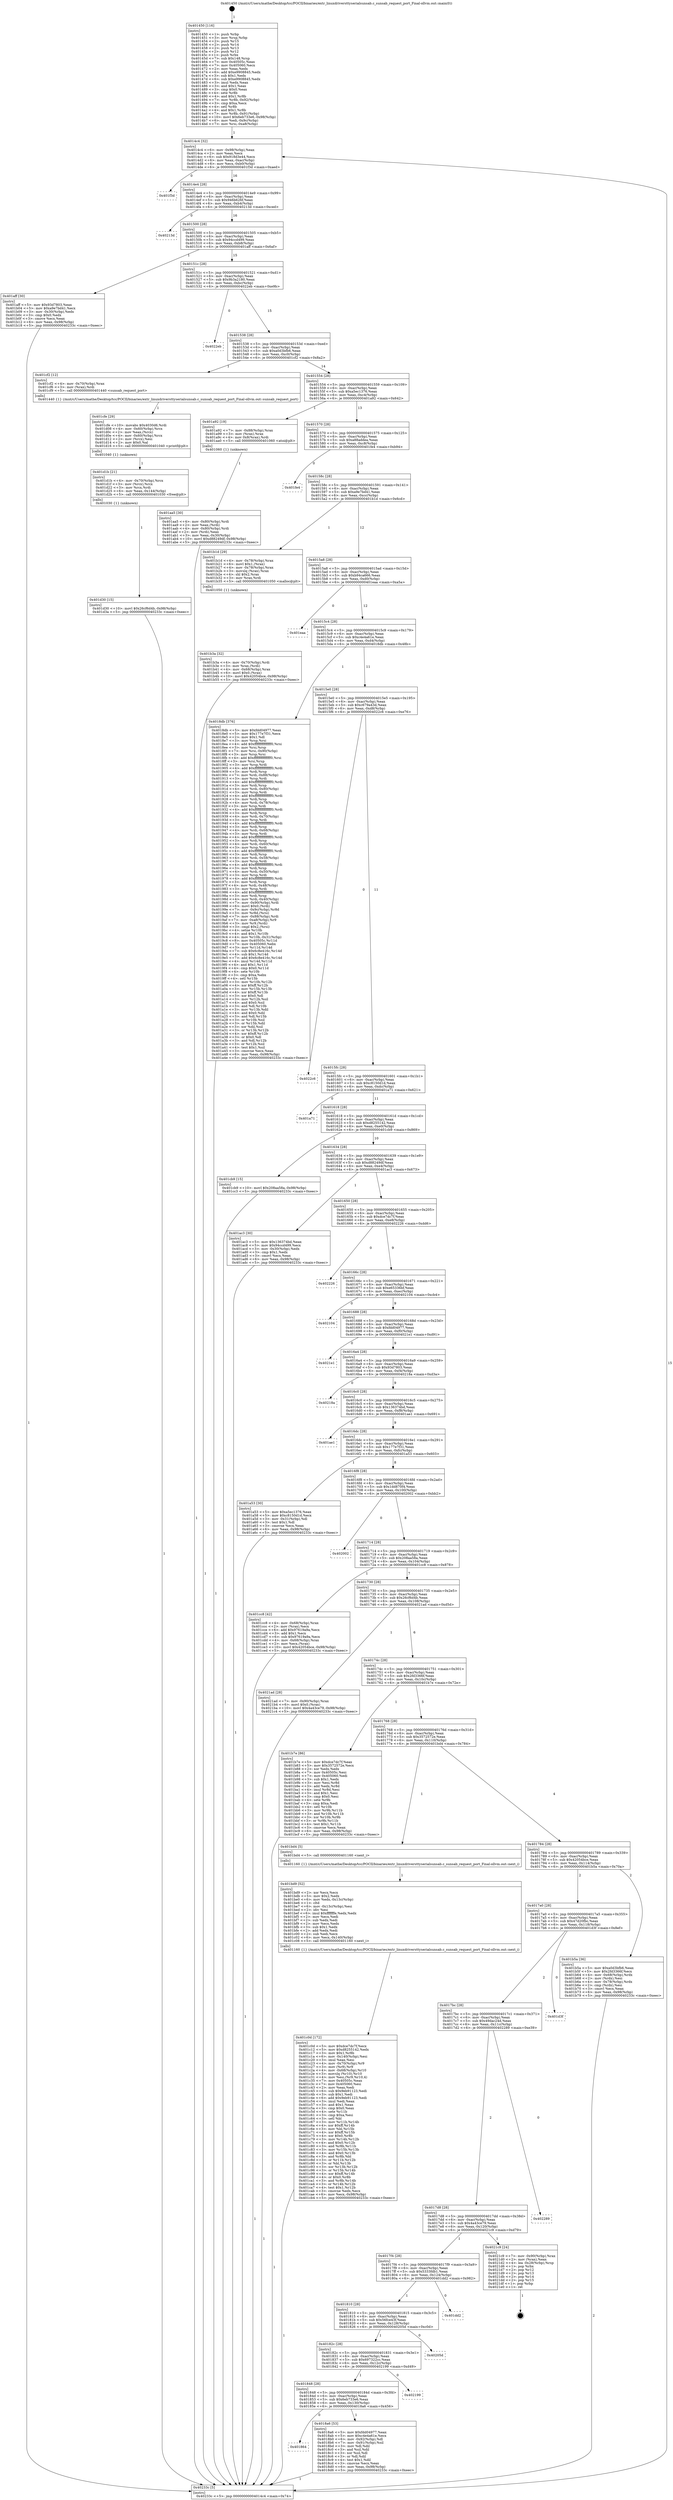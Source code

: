 digraph "0x401450" {
  label = "0x401450 (/mnt/c/Users/mathe/Desktop/tcc/POCII/binaries/extr_linuxdriversttyserialsunsab.c_sunsab_request_port_Final-ollvm.out::main(0))"
  labelloc = "t"
  node[shape=record]

  Entry [label="",width=0.3,height=0.3,shape=circle,fillcolor=black,style=filled]
  "0x4014c4" [label="{
     0x4014c4 [32]\l
     | [instrs]\l
     &nbsp;&nbsp;0x4014c4 \<+6\>: mov -0x98(%rbp),%eax\l
     &nbsp;&nbsp;0x4014ca \<+2\>: mov %eax,%ecx\l
     &nbsp;&nbsp;0x4014cc \<+6\>: sub $0x918d3e44,%ecx\l
     &nbsp;&nbsp;0x4014d2 \<+6\>: mov %eax,-0xac(%rbp)\l
     &nbsp;&nbsp;0x4014d8 \<+6\>: mov %ecx,-0xb0(%rbp)\l
     &nbsp;&nbsp;0x4014de \<+6\>: je 0000000000401f3d \<main+0xaed\>\l
  }"]
  "0x401f3d" [label="{
     0x401f3d\l
  }", style=dashed]
  "0x4014e4" [label="{
     0x4014e4 [28]\l
     | [instrs]\l
     &nbsp;&nbsp;0x4014e4 \<+5\>: jmp 00000000004014e9 \<main+0x99\>\l
     &nbsp;&nbsp;0x4014e9 \<+6\>: mov -0xac(%rbp),%eax\l
     &nbsp;&nbsp;0x4014ef \<+5\>: sub $0x946b626f,%eax\l
     &nbsp;&nbsp;0x4014f4 \<+6\>: mov %eax,-0xb4(%rbp)\l
     &nbsp;&nbsp;0x4014fa \<+6\>: je 000000000040213d \<main+0xced\>\l
  }"]
  Exit [label="",width=0.3,height=0.3,shape=circle,fillcolor=black,style=filled,peripheries=2]
  "0x40213d" [label="{
     0x40213d\l
  }", style=dashed]
  "0x401500" [label="{
     0x401500 [28]\l
     | [instrs]\l
     &nbsp;&nbsp;0x401500 \<+5\>: jmp 0000000000401505 \<main+0xb5\>\l
     &nbsp;&nbsp;0x401505 \<+6\>: mov -0xac(%rbp),%eax\l
     &nbsp;&nbsp;0x40150b \<+5\>: sub $0x94ccd499,%eax\l
     &nbsp;&nbsp;0x401510 \<+6\>: mov %eax,-0xb8(%rbp)\l
     &nbsp;&nbsp;0x401516 \<+6\>: je 0000000000401aff \<main+0x6af\>\l
  }"]
  "0x401d30" [label="{
     0x401d30 [15]\l
     | [instrs]\l
     &nbsp;&nbsp;0x401d30 \<+10\>: movl $0x26cf6d4b,-0x98(%rbp)\l
     &nbsp;&nbsp;0x401d3a \<+5\>: jmp 000000000040233c \<main+0xeec\>\l
  }"]
  "0x401aff" [label="{
     0x401aff [30]\l
     | [instrs]\l
     &nbsp;&nbsp;0x401aff \<+5\>: mov $0x93d7803,%eax\l
     &nbsp;&nbsp;0x401b04 \<+5\>: mov $0xa9e7bd41,%ecx\l
     &nbsp;&nbsp;0x401b09 \<+3\>: mov -0x30(%rbp),%edx\l
     &nbsp;&nbsp;0x401b0c \<+3\>: cmp $0x0,%edx\l
     &nbsp;&nbsp;0x401b0f \<+3\>: cmove %ecx,%eax\l
     &nbsp;&nbsp;0x401b12 \<+6\>: mov %eax,-0x98(%rbp)\l
     &nbsp;&nbsp;0x401b18 \<+5\>: jmp 000000000040233c \<main+0xeec\>\l
  }"]
  "0x40151c" [label="{
     0x40151c [28]\l
     | [instrs]\l
     &nbsp;&nbsp;0x40151c \<+5\>: jmp 0000000000401521 \<main+0xd1\>\l
     &nbsp;&nbsp;0x401521 \<+6\>: mov -0xac(%rbp),%eax\l
     &nbsp;&nbsp;0x401527 \<+5\>: sub $0x9b3a2180,%eax\l
     &nbsp;&nbsp;0x40152c \<+6\>: mov %eax,-0xbc(%rbp)\l
     &nbsp;&nbsp;0x401532 \<+6\>: je 00000000004022eb \<main+0xe9b\>\l
  }"]
  "0x401d1b" [label="{
     0x401d1b [21]\l
     | [instrs]\l
     &nbsp;&nbsp;0x401d1b \<+4\>: mov -0x70(%rbp),%rcx\l
     &nbsp;&nbsp;0x401d1f \<+3\>: mov (%rcx),%rcx\l
     &nbsp;&nbsp;0x401d22 \<+3\>: mov %rcx,%rdi\l
     &nbsp;&nbsp;0x401d25 \<+6\>: mov %eax,-0x144(%rbp)\l
     &nbsp;&nbsp;0x401d2b \<+5\>: call 0000000000401030 \<free@plt\>\l
     | [calls]\l
     &nbsp;&nbsp;0x401030 \{1\} (unknown)\l
  }"]
  "0x4022eb" [label="{
     0x4022eb\l
  }", style=dashed]
  "0x401538" [label="{
     0x401538 [28]\l
     | [instrs]\l
     &nbsp;&nbsp;0x401538 \<+5\>: jmp 000000000040153d \<main+0xed\>\l
     &nbsp;&nbsp;0x40153d \<+6\>: mov -0xac(%rbp),%eax\l
     &nbsp;&nbsp;0x401543 \<+5\>: sub $0xa0d3bfb6,%eax\l
     &nbsp;&nbsp;0x401548 \<+6\>: mov %eax,-0xc0(%rbp)\l
     &nbsp;&nbsp;0x40154e \<+6\>: je 0000000000401cf2 \<main+0x8a2\>\l
  }"]
  "0x401cfe" [label="{
     0x401cfe [29]\l
     | [instrs]\l
     &nbsp;&nbsp;0x401cfe \<+10\>: movabs $0x4030d6,%rdi\l
     &nbsp;&nbsp;0x401d08 \<+4\>: mov -0x60(%rbp),%rcx\l
     &nbsp;&nbsp;0x401d0c \<+2\>: mov %eax,(%rcx)\l
     &nbsp;&nbsp;0x401d0e \<+4\>: mov -0x60(%rbp),%rcx\l
     &nbsp;&nbsp;0x401d12 \<+2\>: mov (%rcx),%esi\l
     &nbsp;&nbsp;0x401d14 \<+2\>: mov $0x0,%al\l
     &nbsp;&nbsp;0x401d16 \<+5\>: call 0000000000401040 \<printf@plt\>\l
     | [calls]\l
     &nbsp;&nbsp;0x401040 \{1\} (unknown)\l
  }"]
  "0x401cf2" [label="{
     0x401cf2 [12]\l
     | [instrs]\l
     &nbsp;&nbsp;0x401cf2 \<+4\>: mov -0x70(%rbp),%rax\l
     &nbsp;&nbsp;0x401cf6 \<+3\>: mov (%rax),%rdi\l
     &nbsp;&nbsp;0x401cf9 \<+5\>: call 0000000000401440 \<sunsab_request_port\>\l
     | [calls]\l
     &nbsp;&nbsp;0x401440 \{1\} (/mnt/c/Users/mathe/Desktop/tcc/POCII/binaries/extr_linuxdriversttyserialsunsab.c_sunsab_request_port_Final-ollvm.out::sunsab_request_port)\l
  }"]
  "0x401554" [label="{
     0x401554 [28]\l
     | [instrs]\l
     &nbsp;&nbsp;0x401554 \<+5\>: jmp 0000000000401559 \<main+0x109\>\l
     &nbsp;&nbsp;0x401559 \<+6\>: mov -0xac(%rbp),%eax\l
     &nbsp;&nbsp;0x40155f \<+5\>: sub $0xa5ec1376,%eax\l
     &nbsp;&nbsp;0x401564 \<+6\>: mov %eax,-0xc4(%rbp)\l
     &nbsp;&nbsp;0x40156a \<+6\>: je 0000000000401a92 \<main+0x642\>\l
  }"]
  "0x401c0d" [label="{
     0x401c0d [172]\l
     | [instrs]\l
     &nbsp;&nbsp;0x401c0d \<+5\>: mov $0xdce7dc7f,%ecx\l
     &nbsp;&nbsp;0x401c12 \<+5\>: mov $0xd8255142,%edx\l
     &nbsp;&nbsp;0x401c17 \<+3\>: mov $0x1,%r8b\l
     &nbsp;&nbsp;0x401c1a \<+6\>: mov -0x140(%rbp),%esi\l
     &nbsp;&nbsp;0x401c20 \<+3\>: imul %eax,%esi\l
     &nbsp;&nbsp;0x401c23 \<+4\>: mov -0x70(%rbp),%r9\l
     &nbsp;&nbsp;0x401c27 \<+3\>: mov (%r9),%r9\l
     &nbsp;&nbsp;0x401c2a \<+4\>: mov -0x68(%rbp),%r10\l
     &nbsp;&nbsp;0x401c2e \<+3\>: movslq (%r10),%r10\l
     &nbsp;&nbsp;0x401c31 \<+4\>: mov %esi,(%r9,%r10,4)\l
     &nbsp;&nbsp;0x401c35 \<+7\>: mov 0x40505c,%eax\l
     &nbsp;&nbsp;0x401c3c \<+7\>: mov 0x405060,%esi\l
     &nbsp;&nbsp;0x401c43 \<+2\>: mov %eax,%edi\l
     &nbsp;&nbsp;0x401c45 \<+6\>: sub $0x9eb91123,%edi\l
     &nbsp;&nbsp;0x401c4b \<+3\>: sub $0x1,%edi\l
     &nbsp;&nbsp;0x401c4e \<+6\>: add $0x9eb91123,%edi\l
     &nbsp;&nbsp;0x401c54 \<+3\>: imul %edi,%eax\l
     &nbsp;&nbsp;0x401c57 \<+3\>: and $0x1,%eax\l
     &nbsp;&nbsp;0x401c5a \<+3\>: cmp $0x0,%eax\l
     &nbsp;&nbsp;0x401c5d \<+4\>: sete %r11b\l
     &nbsp;&nbsp;0x401c61 \<+3\>: cmp $0xa,%esi\l
     &nbsp;&nbsp;0x401c64 \<+3\>: setl %bl\l
     &nbsp;&nbsp;0x401c67 \<+3\>: mov %r11b,%r14b\l
     &nbsp;&nbsp;0x401c6a \<+4\>: xor $0xff,%r14b\l
     &nbsp;&nbsp;0x401c6e \<+3\>: mov %bl,%r15b\l
     &nbsp;&nbsp;0x401c71 \<+4\>: xor $0xff,%r15b\l
     &nbsp;&nbsp;0x401c75 \<+4\>: xor $0x0,%r8b\l
     &nbsp;&nbsp;0x401c79 \<+3\>: mov %r14b,%r12b\l
     &nbsp;&nbsp;0x401c7c \<+4\>: and $0x0,%r12b\l
     &nbsp;&nbsp;0x401c80 \<+3\>: and %r8b,%r11b\l
     &nbsp;&nbsp;0x401c83 \<+3\>: mov %r15b,%r13b\l
     &nbsp;&nbsp;0x401c86 \<+4\>: and $0x0,%r13b\l
     &nbsp;&nbsp;0x401c8a \<+3\>: and %r8b,%bl\l
     &nbsp;&nbsp;0x401c8d \<+3\>: or %r11b,%r12b\l
     &nbsp;&nbsp;0x401c90 \<+3\>: or %bl,%r13b\l
     &nbsp;&nbsp;0x401c93 \<+3\>: xor %r13b,%r12b\l
     &nbsp;&nbsp;0x401c96 \<+3\>: or %r15b,%r14b\l
     &nbsp;&nbsp;0x401c99 \<+4\>: xor $0xff,%r14b\l
     &nbsp;&nbsp;0x401c9d \<+4\>: or $0x0,%r8b\l
     &nbsp;&nbsp;0x401ca1 \<+3\>: and %r8b,%r14b\l
     &nbsp;&nbsp;0x401ca4 \<+3\>: or %r14b,%r12b\l
     &nbsp;&nbsp;0x401ca7 \<+4\>: test $0x1,%r12b\l
     &nbsp;&nbsp;0x401cab \<+3\>: cmovne %edx,%ecx\l
     &nbsp;&nbsp;0x401cae \<+6\>: mov %ecx,-0x98(%rbp)\l
     &nbsp;&nbsp;0x401cb4 \<+5\>: jmp 000000000040233c \<main+0xeec\>\l
  }"]
  "0x401a92" [label="{
     0x401a92 [19]\l
     | [instrs]\l
     &nbsp;&nbsp;0x401a92 \<+7\>: mov -0x88(%rbp),%rax\l
     &nbsp;&nbsp;0x401a99 \<+3\>: mov (%rax),%rax\l
     &nbsp;&nbsp;0x401a9c \<+4\>: mov 0x8(%rax),%rdi\l
     &nbsp;&nbsp;0x401aa0 \<+5\>: call 0000000000401060 \<atoi@plt\>\l
     | [calls]\l
     &nbsp;&nbsp;0x401060 \{1\} (unknown)\l
  }"]
  "0x401570" [label="{
     0x401570 [28]\l
     | [instrs]\l
     &nbsp;&nbsp;0x401570 \<+5\>: jmp 0000000000401575 \<main+0x125\>\l
     &nbsp;&nbsp;0x401575 \<+6\>: mov -0xac(%rbp),%eax\l
     &nbsp;&nbsp;0x40157b \<+5\>: sub $0xa88addea,%eax\l
     &nbsp;&nbsp;0x401580 \<+6\>: mov %eax,-0xc8(%rbp)\l
     &nbsp;&nbsp;0x401586 \<+6\>: je 0000000000401fe4 \<main+0xb94\>\l
  }"]
  "0x401bd9" [label="{
     0x401bd9 [52]\l
     | [instrs]\l
     &nbsp;&nbsp;0x401bd9 \<+2\>: xor %ecx,%ecx\l
     &nbsp;&nbsp;0x401bdb \<+5\>: mov $0x2,%edx\l
     &nbsp;&nbsp;0x401be0 \<+6\>: mov %edx,-0x13c(%rbp)\l
     &nbsp;&nbsp;0x401be6 \<+1\>: cltd\l
     &nbsp;&nbsp;0x401be7 \<+6\>: mov -0x13c(%rbp),%esi\l
     &nbsp;&nbsp;0x401bed \<+2\>: idiv %esi\l
     &nbsp;&nbsp;0x401bef \<+6\>: imul $0xfffffffe,%edx,%edx\l
     &nbsp;&nbsp;0x401bf5 \<+2\>: mov %ecx,%edi\l
     &nbsp;&nbsp;0x401bf7 \<+2\>: sub %edx,%edi\l
     &nbsp;&nbsp;0x401bf9 \<+2\>: mov %ecx,%edx\l
     &nbsp;&nbsp;0x401bfb \<+3\>: sub $0x1,%edx\l
     &nbsp;&nbsp;0x401bfe \<+2\>: add %edx,%edi\l
     &nbsp;&nbsp;0x401c00 \<+2\>: sub %edi,%ecx\l
     &nbsp;&nbsp;0x401c02 \<+6\>: mov %ecx,-0x140(%rbp)\l
     &nbsp;&nbsp;0x401c08 \<+5\>: call 0000000000401160 \<next_i\>\l
     | [calls]\l
     &nbsp;&nbsp;0x401160 \{1\} (/mnt/c/Users/mathe/Desktop/tcc/POCII/binaries/extr_linuxdriversttyserialsunsab.c_sunsab_request_port_Final-ollvm.out::next_i)\l
  }"]
  "0x401fe4" [label="{
     0x401fe4\l
  }", style=dashed]
  "0x40158c" [label="{
     0x40158c [28]\l
     | [instrs]\l
     &nbsp;&nbsp;0x40158c \<+5\>: jmp 0000000000401591 \<main+0x141\>\l
     &nbsp;&nbsp;0x401591 \<+6\>: mov -0xac(%rbp),%eax\l
     &nbsp;&nbsp;0x401597 \<+5\>: sub $0xa9e7bd41,%eax\l
     &nbsp;&nbsp;0x40159c \<+6\>: mov %eax,-0xcc(%rbp)\l
     &nbsp;&nbsp;0x4015a2 \<+6\>: je 0000000000401b1d \<main+0x6cd\>\l
  }"]
  "0x401b3a" [label="{
     0x401b3a [32]\l
     | [instrs]\l
     &nbsp;&nbsp;0x401b3a \<+4\>: mov -0x70(%rbp),%rdi\l
     &nbsp;&nbsp;0x401b3e \<+3\>: mov %rax,(%rdi)\l
     &nbsp;&nbsp;0x401b41 \<+4\>: mov -0x68(%rbp),%rax\l
     &nbsp;&nbsp;0x401b45 \<+6\>: movl $0x0,(%rax)\l
     &nbsp;&nbsp;0x401b4b \<+10\>: movl $0x42054bce,-0x98(%rbp)\l
     &nbsp;&nbsp;0x401b55 \<+5\>: jmp 000000000040233c \<main+0xeec\>\l
  }"]
  "0x401b1d" [label="{
     0x401b1d [29]\l
     | [instrs]\l
     &nbsp;&nbsp;0x401b1d \<+4\>: mov -0x78(%rbp),%rax\l
     &nbsp;&nbsp;0x401b21 \<+6\>: movl $0x1,(%rax)\l
     &nbsp;&nbsp;0x401b27 \<+4\>: mov -0x78(%rbp),%rax\l
     &nbsp;&nbsp;0x401b2b \<+3\>: movslq (%rax),%rax\l
     &nbsp;&nbsp;0x401b2e \<+4\>: shl $0x2,%rax\l
     &nbsp;&nbsp;0x401b32 \<+3\>: mov %rax,%rdi\l
     &nbsp;&nbsp;0x401b35 \<+5\>: call 0000000000401050 \<malloc@plt\>\l
     | [calls]\l
     &nbsp;&nbsp;0x401050 \{1\} (unknown)\l
  }"]
  "0x4015a8" [label="{
     0x4015a8 [28]\l
     | [instrs]\l
     &nbsp;&nbsp;0x4015a8 \<+5\>: jmp 00000000004015ad \<main+0x15d\>\l
     &nbsp;&nbsp;0x4015ad \<+6\>: mov -0xac(%rbp),%eax\l
     &nbsp;&nbsp;0x4015b3 \<+5\>: sub $0xb94ca666,%eax\l
     &nbsp;&nbsp;0x4015b8 \<+6\>: mov %eax,-0xd0(%rbp)\l
     &nbsp;&nbsp;0x4015be \<+6\>: je 0000000000401eaa \<main+0xa5a\>\l
  }"]
  "0x401aa5" [label="{
     0x401aa5 [30]\l
     | [instrs]\l
     &nbsp;&nbsp;0x401aa5 \<+4\>: mov -0x80(%rbp),%rdi\l
     &nbsp;&nbsp;0x401aa9 \<+2\>: mov %eax,(%rdi)\l
     &nbsp;&nbsp;0x401aab \<+4\>: mov -0x80(%rbp),%rdi\l
     &nbsp;&nbsp;0x401aaf \<+2\>: mov (%rdi),%eax\l
     &nbsp;&nbsp;0x401ab1 \<+3\>: mov %eax,-0x30(%rbp)\l
     &nbsp;&nbsp;0x401ab4 \<+10\>: movl $0xd88249df,-0x98(%rbp)\l
     &nbsp;&nbsp;0x401abe \<+5\>: jmp 000000000040233c \<main+0xeec\>\l
  }"]
  "0x401eaa" [label="{
     0x401eaa\l
  }", style=dashed]
  "0x4015c4" [label="{
     0x4015c4 [28]\l
     | [instrs]\l
     &nbsp;&nbsp;0x4015c4 \<+5\>: jmp 00000000004015c9 \<main+0x179\>\l
     &nbsp;&nbsp;0x4015c9 \<+6\>: mov -0xac(%rbp),%eax\l
     &nbsp;&nbsp;0x4015cf \<+5\>: sub $0xc4e4a61e,%eax\l
     &nbsp;&nbsp;0x4015d4 \<+6\>: mov %eax,-0xd4(%rbp)\l
     &nbsp;&nbsp;0x4015da \<+6\>: je 00000000004018db \<main+0x48b\>\l
  }"]
  "0x401450" [label="{
     0x401450 [116]\l
     | [instrs]\l
     &nbsp;&nbsp;0x401450 \<+1\>: push %rbp\l
     &nbsp;&nbsp;0x401451 \<+3\>: mov %rsp,%rbp\l
     &nbsp;&nbsp;0x401454 \<+2\>: push %r15\l
     &nbsp;&nbsp;0x401456 \<+2\>: push %r14\l
     &nbsp;&nbsp;0x401458 \<+2\>: push %r13\l
     &nbsp;&nbsp;0x40145a \<+2\>: push %r12\l
     &nbsp;&nbsp;0x40145c \<+1\>: push %rbx\l
     &nbsp;&nbsp;0x40145d \<+7\>: sub $0x148,%rsp\l
     &nbsp;&nbsp;0x401464 \<+7\>: mov 0x40505c,%eax\l
     &nbsp;&nbsp;0x40146b \<+7\>: mov 0x405060,%ecx\l
     &nbsp;&nbsp;0x401472 \<+2\>: mov %eax,%edx\l
     &nbsp;&nbsp;0x401474 \<+6\>: add $0xe9908845,%edx\l
     &nbsp;&nbsp;0x40147a \<+3\>: sub $0x1,%edx\l
     &nbsp;&nbsp;0x40147d \<+6\>: sub $0xe9908845,%edx\l
     &nbsp;&nbsp;0x401483 \<+3\>: imul %edx,%eax\l
     &nbsp;&nbsp;0x401486 \<+3\>: and $0x1,%eax\l
     &nbsp;&nbsp;0x401489 \<+3\>: cmp $0x0,%eax\l
     &nbsp;&nbsp;0x40148c \<+4\>: sete %r8b\l
     &nbsp;&nbsp;0x401490 \<+4\>: and $0x1,%r8b\l
     &nbsp;&nbsp;0x401494 \<+7\>: mov %r8b,-0x92(%rbp)\l
     &nbsp;&nbsp;0x40149b \<+3\>: cmp $0xa,%ecx\l
     &nbsp;&nbsp;0x40149e \<+4\>: setl %r8b\l
     &nbsp;&nbsp;0x4014a2 \<+4\>: and $0x1,%r8b\l
     &nbsp;&nbsp;0x4014a6 \<+7\>: mov %r8b,-0x91(%rbp)\l
     &nbsp;&nbsp;0x4014ad \<+10\>: movl $0x6eb733e6,-0x98(%rbp)\l
     &nbsp;&nbsp;0x4014b7 \<+6\>: mov %edi,-0x9c(%rbp)\l
     &nbsp;&nbsp;0x4014bd \<+7\>: mov %rsi,-0xa8(%rbp)\l
  }"]
  "0x4018db" [label="{
     0x4018db [376]\l
     | [instrs]\l
     &nbsp;&nbsp;0x4018db \<+5\>: mov $0xfdd04977,%eax\l
     &nbsp;&nbsp;0x4018e0 \<+5\>: mov $0x177e7f31,%ecx\l
     &nbsp;&nbsp;0x4018e5 \<+2\>: mov $0x1,%dl\l
     &nbsp;&nbsp;0x4018e7 \<+3\>: mov %rsp,%rsi\l
     &nbsp;&nbsp;0x4018ea \<+4\>: add $0xfffffffffffffff0,%rsi\l
     &nbsp;&nbsp;0x4018ee \<+3\>: mov %rsi,%rsp\l
     &nbsp;&nbsp;0x4018f1 \<+7\>: mov %rsi,-0x90(%rbp)\l
     &nbsp;&nbsp;0x4018f8 \<+3\>: mov %rsp,%rsi\l
     &nbsp;&nbsp;0x4018fb \<+4\>: add $0xfffffffffffffff0,%rsi\l
     &nbsp;&nbsp;0x4018ff \<+3\>: mov %rsi,%rsp\l
     &nbsp;&nbsp;0x401902 \<+3\>: mov %rsp,%rdi\l
     &nbsp;&nbsp;0x401905 \<+4\>: add $0xfffffffffffffff0,%rdi\l
     &nbsp;&nbsp;0x401909 \<+3\>: mov %rdi,%rsp\l
     &nbsp;&nbsp;0x40190c \<+7\>: mov %rdi,-0x88(%rbp)\l
     &nbsp;&nbsp;0x401913 \<+3\>: mov %rsp,%rdi\l
     &nbsp;&nbsp;0x401916 \<+4\>: add $0xfffffffffffffff0,%rdi\l
     &nbsp;&nbsp;0x40191a \<+3\>: mov %rdi,%rsp\l
     &nbsp;&nbsp;0x40191d \<+4\>: mov %rdi,-0x80(%rbp)\l
     &nbsp;&nbsp;0x401921 \<+3\>: mov %rsp,%rdi\l
     &nbsp;&nbsp;0x401924 \<+4\>: add $0xfffffffffffffff0,%rdi\l
     &nbsp;&nbsp;0x401928 \<+3\>: mov %rdi,%rsp\l
     &nbsp;&nbsp;0x40192b \<+4\>: mov %rdi,-0x78(%rbp)\l
     &nbsp;&nbsp;0x40192f \<+3\>: mov %rsp,%rdi\l
     &nbsp;&nbsp;0x401932 \<+4\>: add $0xfffffffffffffff0,%rdi\l
     &nbsp;&nbsp;0x401936 \<+3\>: mov %rdi,%rsp\l
     &nbsp;&nbsp;0x401939 \<+4\>: mov %rdi,-0x70(%rbp)\l
     &nbsp;&nbsp;0x40193d \<+3\>: mov %rsp,%rdi\l
     &nbsp;&nbsp;0x401940 \<+4\>: add $0xfffffffffffffff0,%rdi\l
     &nbsp;&nbsp;0x401944 \<+3\>: mov %rdi,%rsp\l
     &nbsp;&nbsp;0x401947 \<+4\>: mov %rdi,-0x68(%rbp)\l
     &nbsp;&nbsp;0x40194b \<+3\>: mov %rsp,%rdi\l
     &nbsp;&nbsp;0x40194e \<+4\>: add $0xfffffffffffffff0,%rdi\l
     &nbsp;&nbsp;0x401952 \<+3\>: mov %rdi,%rsp\l
     &nbsp;&nbsp;0x401955 \<+4\>: mov %rdi,-0x60(%rbp)\l
     &nbsp;&nbsp;0x401959 \<+3\>: mov %rsp,%rdi\l
     &nbsp;&nbsp;0x40195c \<+4\>: add $0xfffffffffffffff0,%rdi\l
     &nbsp;&nbsp;0x401960 \<+3\>: mov %rdi,%rsp\l
     &nbsp;&nbsp;0x401963 \<+4\>: mov %rdi,-0x58(%rbp)\l
     &nbsp;&nbsp;0x401967 \<+3\>: mov %rsp,%rdi\l
     &nbsp;&nbsp;0x40196a \<+4\>: add $0xfffffffffffffff0,%rdi\l
     &nbsp;&nbsp;0x40196e \<+3\>: mov %rdi,%rsp\l
     &nbsp;&nbsp;0x401971 \<+4\>: mov %rdi,-0x50(%rbp)\l
     &nbsp;&nbsp;0x401975 \<+3\>: mov %rsp,%rdi\l
     &nbsp;&nbsp;0x401978 \<+4\>: add $0xfffffffffffffff0,%rdi\l
     &nbsp;&nbsp;0x40197c \<+3\>: mov %rdi,%rsp\l
     &nbsp;&nbsp;0x40197f \<+4\>: mov %rdi,-0x48(%rbp)\l
     &nbsp;&nbsp;0x401983 \<+3\>: mov %rsp,%rdi\l
     &nbsp;&nbsp;0x401986 \<+4\>: add $0xfffffffffffffff0,%rdi\l
     &nbsp;&nbsp;0x40198a \<+3\>: mov %rdi,%rsp\l
     &nbsp;&nbsp;0x40198d \<+4\>: mov %rdi,-0x40(%rbp)\l
     &nbsp;&nbsp;0x401991 \<+7\>: mov -0x90(%rbp),%rdi\l
     &nbsp;&nbsp;0x401998 \<+6\>: movl $0x0,(%rdi)\l
     &nbsp;&nbsp;0x40199e \<+7\>: mov -0x9c(%rbp),%r8d\l
     &nbsp;&nbsp;0x4019a5 \<+3\>: mov %r8d,(%rsi)\l
     &nbsp;&nbsp;0x4019a8 \<+7\>: mov -0x88(%rbp),%rdi\l
     &nbsp;&nbsp;0x4019af \<+7\>: mov -0xa8(%rbp),%r9\l
     &nbsp;&nbsp;0x4019b6 \<+3\>: mov %r9,(%rdi)\l
     &nbsp;&nbsp;0x4019b9 \<+3\>: cmpl $0x2,(%rsi)\l
     &nbsp;&nbsp;0x4019bc \<+4\>: setne %r10b\l
     &nbsp;&nbsp;0x4019c0 \<+4\>: and $0x1,%r10b\l
     &nbsp;&nbsp;0x4019c4 \<+4\>: mov %r10b,-0x31(%rbp)\l
     &nbsp;&nbsp;0x4019c8 \<+8\>: mov 0x40505c,%r11d\l
     &nbsp;&nbsp;0x4019d0 \<+7\>: mov 0x405060,%ebx\l
     &nbsp;&nbsp;0x4019d7 \<+3\>: mov %r11d,%r14d\l
     &nbsp;&nbsp;0x4019da \<+7\>: sub $0x6c8e416c,%r14d\l
     &nbsp;&nbsp;0x4019e1 \<+4\>: sub $0x1,%r14d\l
     &nbsp;&nbsp;0x4019e5 \<+7\>: add $0x6c8e416c,%r14d\l
     &nbsp;&nbsp;0x4019ec \<+4\>: imul %r14d,%r11d\l
     &nbsp;&nbsp;0x4019f0 \<+4\>: and $0x1,%r11d\l
     &nbsp;&nbsp;0x4019f4 \<+4\>: cmp $0x0,%r11d\l
     &nbsp;&nbsp;0x4019f8 \<+4\>: sete %r10b\l
     &nbsp;&nbsp;0x4019fc \<+3\>: cmp $0xa,%ebx\l
     &nbsp;&nbsp;0x4019ff \<+4\>: setl %r15b\l
     &nbsp;&nbsp;0x401a03 \<+3\>: mov %r10b,%r12b\l
     &nbsp;&nbsp;0x401a06 \<+4\>: xor $0xff,%r12b\l
     &nbsp;&nbsp;0x401a0a \<+3\>: mov %r15b,%r13b\l
     &nbsp;&nbsp;0x401a0d \<+4\>: xor $0xff,%r13b\l
     &nbsp;&nbsp;0x401a11 \<+3\>: xor $0x0,%dl\l
     &nbsp;&nbsp;0x401a14 \<+3\>: mov %r12b,%sil\l
     &nbsp;&nbsp;0x401a17 \<+4\>: and $0x0,%sil\l
     &nbsp;&nbsp;0x401a1b \<+3\>: and %dl,%r10b\l
     &nbsp;&nbsp;0x401a1e \<+3\>: mov %r13b,%dil\l
     &nbsp;&nbsp;0x401a21 \<+4\>: and $0x0,%dil\l
     &nbsp;&nbsp;0x401a25 \<+3\>: and %dl,%r15b\l
     &nbsp;&nbsp;0x401a28 \<+3\>: or %r10b,%sil\l
     &nbsp;&nbsp;0x401a2b \<+3\>: or %r15b,%dil\l
     &nbsp;&nbsp;0x401a2e \<+3\>: xor %dil,%sil\l
     &nbsp;&nbsp;0x401a31 \<+3\>: or %r13b,%r12b\l
     &nbsp;&nbsp;0x401a34 \<+4\>: xor $0xff,%r12b\l
     &nbsp;&nbsp;0x401a38 \<+3\>: or $0x0,%dl\l
     &nbsp;&nbsp;0x401a3b \<+3\>: and %dl,%r12b\l
     &nbsp;&nbsp;0x401a3e \<+3\>: or %r12b,%sil\l
     &nbsp;&nbsp;0x401a41 \<+4\>: test $0x1,%sil\l
     &nbsp;&nbsp;0x401a45 \<+3\>: cmovne %ecx,%eax\l
     &nbsp;&nbsp;0x401a48 \<+6\>: mov %eax,-0x98(%rbp)\l
     &nbsp;&nbsp;0x401a4e \<+5\>: jmp 000000000040233c \<main+0xeec\>\l
  }"]
  "0x4015e0" [label="{
     0x4015e0 [28]\l
     | [instrs]\l
     &nbsp;&nbsp;0x4015e0 \<+5\>: jmp 00000000004015e5 \<main+0x195\>\l
     &nbsp;&nbsp;0x4015e5 \<+6\>: mov -0xac(%rbp),%eax\l
     &nbsp;&nbsp;0x4015eb \<+5\>: sub $0xc679a43d,%eax\l
     &nbsp;&nbsp;0x4015f0 \<+6\>: mov %eax,-0xd8(%rbp)\l
     &nbsp;&nbsp;0x4015f6 \<+6\>: je 00000000004022c6 \<main+0xe76\>\l
  }"]
  "0x40233c" [label="{
     0x40233c [5]\l
     | [instrs]\l
     &nbsp;&nbsp;0x40233c \<+5\>: jmp 00000000004014c4 \<main+0x74\>\l
  }"]
  "0x4022c6" [label="{
     0x4022c6\l
  }", style=dashed]
  "0x4015fc" [label="{
     0x4015fc [28]\l
     | [instrs]\l
     &nbsp;&nbsp;0x4015fc \<+5\>: jmp 0000000000401601 \<main+0x1b1\>\l
     &nbsp;&nbsp;0x401601 \<+6\>: mov -0xac(%rbp),%eax\l
     &nbsp;&nbsp;0x401607 \<+5\>: sub $0xc8150d1d,%eax\l
     &nbsp;&nbsp;0x40160c \<+6\>: mov %eax,-0xdc(%rbp)\l
     &nbsp;&nbsp;0x401612 \<+6\>: je 0000000000401a71 \<main+0x621\>\l
  }"]
  "0x401864" [label="{
     0x401864\l
  }", style=dashed]
  "0x401a71" [label="{
     0x401a71\l
  }", style=dashed]
  "0x401618" [label="{
     0x401618 [28]\l
     | [instrs]\l
     &nbsp;&nbsp;0x401618 \<+5\>: jmp 000000000040161d \<main+0x1cd\>\l
     &nbsp;&nbsp;0x40161d \<+6\>: mov -0xac(%rbp),%eax\l
     &nbsp;&nbsp;0x401623 \<+5\>: sub $0xd8255142,%eax\l
     &nbsp;&nbsp;0x401628 \<+6\>: mov %eax,-0xe0(%rbp)\l
     &nbsp;&nbsp;0x40162e \<+6\>: je 0000000000401cb9 \<main+0x869\>\l
  }"]
  "0x4018a6" [label="{
     0x4018a6 [53]\l
     | [instrs]\l
     &nbsp;&nbsp;0x4018a6 \<+5\>: mov $0xfdd04977,%eax\l
     &nbsp;&nbsp;0x4018ab \<+5\>: mov $0xc4e4a61e,%ecx\l
     &nbsp;&nbsp;0x4018b0 \<+6\>: mov -0x92(%rbp),%dl\l
     &nbsp;&nbsp;0x4018b6 \<+7\>: mov -0x91(%rbp),%sil\l
     &nbsp;&nbsp;0x4018bd \<+3\>: mov %dl,%dil\l
     &nbsp;&nbsp;0x4018c0 \<+3\>: and %sil,%dil\l
     &nbsp;&nbsp;0x4018c3 \<+3\>: xor %sil,%dl\l
     &nbsp;&nbsp;0x4018c6 \<+3\>: or %dl,%dil\l
     &nbsp;&nbsp;0x4018c9 \<+4\>: test $0x1,%dil\l
     &nbsp;&nbsp;0x4018cd \<+3\>: cmovne %ecx,%eax\l
     &nbsp;&nbsp;0x4018d0 \<+6\>: mov %eax,-0x98(%rbp)\l
     &nbsp;&nbsp;0x4018d6 \<+5\>: jmp 000000000040233c \<main+0xeec\>\l
  }"]
  "0x401cb9" [label="{
     0x401cb9 [15]\l
     | [instrs]\l
     &nbsp;&nbsp;0x401cb9 \<+10\>: movl $0x208aa58a,-0x98(%rbp)\l
     &nbsp;&nbsp;0x401cc3 \<+5\>: jmp 000000000040233c \<main+0xeec\>\l
  }"]
  "0x401634" [label="{
     0x401634 [28]\l
     | [instrs]\l
     &nbsp;&nbsp;0x401634 \<+5\>: jmp 0000000000401639 \<main+0x1e9\>\l
     &nbsp;&nbsp;0x401639 \<+6\>: mov -0xac(%rbp),%eax\l
     &nbsp;&nbsp;0x40163f \<+5\>: sub $0xd88249df,%eax\l
     &nbsp;&nbsp;0x401644 \<+6\>: mov %eax,-0xe4(%rbp)\l
     &nbsp;&nbsp;0x40164a \<+6\>: je 0000000000401ac3 \<main+0x673\>\l
  }"]
  "0x401848" [label="{
     0x401848 [28]\l
     | [instrs]\l
     &nbsp;&nbsp;0x401848 \<+5\>: jmp 000000000040184d \<main+0x3fd\>\l
     &nbsp;&nbsp;0x40184d \<+6\>: mov -0xac(%rbp),%eax\l
     &nbsp;&nbsp;0x401853 \<+5\>: sub $0x6eb733e6,%eax\l
     &nbsp;&nbsp;0x401858 \<+6\>: mov %eax,-0x130(%rbp)\l
     &nbsp;&nbsp;0x40185e \<+6\>: je 00000000004018a6 \<main+0x456\>\l
  }"]
  "0x401ac3" [label="{
     0x401ac3 [30]\l
     | [instrs]\l
     &nbsp;&nbsp;0x401ac3 \<+5\>: mov $0x136374bd,%eax\l
     &nbsp;&nbsp;0x401ac8 \<+5\>: mov $0x94ccd499,%ecx\l
     &nbsp;&nbsp;0x401acd \<+3\>: mov -0x30(%rbp),%edx\l
     &nbsp;&nbsp;0x401ad0 \<+3\>: cmp $0x1,%edx\l
     &nbsp;&nbsp;0x401ad3 \<+3\>: cmovl %ecx,%eax\l
     &nbsp;&nbsp;0x401ad6 \<+6\>: mov %eax,-0x98(%rbp)\l
     &nbsp;&nbsp;0x401adc \<+5\>: jmp 000000000040233c \<main+0xeec\>\l
  }"]
  "0x401650" [label="{
     0x401650 [28]\l
     | [instrs]\l
     &nbsp;&nbsp;0x401650 \<+5\>: jmp 0000000000401655 \<main+0x205\>\l
     &nbsp;&nbsp;0x401655 \<+6\>: mov -0xac(%rbp),%eax\l
     &nbsp;&nbsp;0x40165b \<+5\>: sub $0xdce7dc7f,%eax\l
     &nbsp;&nbsp;0x401660 \<+6\>: mov %eax,-0xe8(%rbp)\l
     &nbsp;&nbsp;0x401666 \<+6\>: je 0000000000402226 \<main+0xdd6\>\l
  }"]
  "0x402199" [label="{
     0x402199\l
  }", style=dashed]
  "0x402226" [label="{
     0x402226\l
  }", style=dashed]
  "0x40166c" [label="{
     0x40166c [28]\l
     | [instrs]\l
     &nbsp;&nbsp;0x40166c \<+5\>: jmp 0000000000401671 \<main+0x221\>\l
     &nbsp;&nbsp;0x401671 \<+6\>: mov -0xac(%rbp),%eax\l
     &nbsp;&nbsp;0x401677 \<+5\>: sub $0xe65336bf,%eax\l
     &nbsp;&nbsp;0x40167c \<+6\>: mov %eax,-0xec(%rbp)\l
     &nbsp;&nbsp;0x401682 \<+6\>: je 0000000000402104 \<main+0xcb4\>\l
  }"]
  "0x40182c" [label="{
     0x40182c [28]\l
     | [instrs]\l
     &nbsp;&nbsp;0x40182c \<+5\>: jmp 0000000000401831 \<main+0x3e1\>\l
     &nbsp;&nbsp;0x401831 \<+6\>: mov -0xac(%rbp),%eax\l
     &nbsp;&nbsp;0x401837 \<+5\>: sub $0x697322cc,%eax\l
     &nbsp;&nbsp;0x40183c \<+6\>: mov %eax,-0x12c(%rbp)\l
     &nbsp;&nbsp;0x401842 \<+6\>: je 0000000000402199 \<main+0xd49\>\l
  }"]
  "0x402104" [label="{
     0x402104\l
  }", style=dashed]
  "0x401688" [label="{
     0x401688 [28]\l
     | [instrs]\l
     &nbsp;&nbsp;0x401688 \<+5\>: jmp 000000000040168d \<main+0x23d\>\l
     &nbsp;&nbsp;0x40168d \<+6\>: mov -0xac(%rbp),%eax\l
     &nbsp;&nbsp;0x401693 \<+5\>: sub $0xfdd04977,%eax\l
     &nbsp;&nbsp;0x401698 \<+6\>: mov %eax,-0xf0(%rbp)\l
     &nbsp;&nbsp;0x40169e \<+6\>: je 00000000004021e1 \<main+0xd91\>\l
  }"]
  "0x40205d" [label="{
     0x40205d\l
  }", style=dashed]
  "0x4021e1" [label="{
     0x4021e1\l
  }", style=dashed]
  "0x4016a4" [label="{
     0x4016a4 [28]\l
     | [instrs]\l
     &nbsp;&nbsp;0x4016a4 \<+5\>: jmp 00000000004016a9 \<main+0x259\>\l
     &nbsp;&nbsp;0x4016a9 \<+6\>: mov -0xac(%rbp),%eax\l
     &nbsp;&nbsp;0x4016af \<+5\>: sub $0x93d7803,%eax\l
     &nbsp;&nbsp;0x4016b4 \<+6\>: mov %eax,-0xf4(%rbp)\l
     &nbsp;&nbsp;0x4016ba \<+6\>: je 000000000040218a \<main+0xd3a\>\l
  }"]
  "0x401810" [label="{
     0x401810 [28]\l
     | [instrs]\l
     &nbsp;&nbsp;0x401810 \<+5\>: jmp 0000000000401815 \<main+0x3c5\>\l
     &nbsp;&nbsp;0x401815 \<+6\>: mov -0xac(%rbp),%eax\l
     &nbsp;&nbsp;0x40181b \<+5\>: sub $0x56fce43f,%eax\l
     &nbsp;&nbsp;0x401820 \<+6\>: mov %eax,-0x128(%rbp)\l
     &nbsp;&nbsp;0x401826 \<+6\>: je 000000000040205d \<main+0xc0d\>\l
  }"]
  "0x40218a" [label="{
     0x40218a\l
  }", style=dashed]
  "0x4016c0" [label="{
     0x4016c0 [28]\l
     | [instrs]\l
     &nbsp;&nbsp;0x4016c0 \<+5\>: jmp 00000000004016c5 \<main+0x275\>\l
     &nbsp;&nbsp;0x4016c5 \<+6\>: mov -0xac(%rbp),%eax\l
     &nbsp;&nbsp;0x4016cb \<+5\>: sub $0x136374bd,%eax\l
     &nbsp;&nbsp;0x4016d0 \<+6\>: mov %eax,-0xf8(%rbp)\l
     &nbsp;&nbsp;0x4016d6 \<+6\>: je 0000000000401ae1 \<main+0x691\>\l
  }"]
  "0x401dd2" [label="{
     0x401dd2\l
  }", style=dashed]
  "0x401ae1" [label="{
     0x401ae1\l
  }", style=dashed]
  "0x4016dc" [label="{
     0x4016dc [28]\l
     | [instrs]\l
     &nbsp;&nbsp;0x4016dc \<+5\>: jmp 00000000004016e1 \<main+0x291\>\l
     &nbsp;&nbsp;0x4016e1 \<+6\>: mov -0xac(%rbp),%eax\l
     &nbsp;&nbsp;0x4016e7 \<+5\>: sub $0x177e7f31,%eax\l
     &nbsp;&nbsp;0x4016ec \<+6\>: mov %eax,-0xfc(%rbp)\l
     &nbsp;&nbsp;0x4016f2 \<+6\>: je 0000000000401a53 \<main+0x603\>\l
  }"]
  "0x4017f4" [label="{
     0x4017f4 [28]\l
     | [instrs]\l
     &nbsp;&nbsp;0x4017f4 \<+5\>: jmp 00000000004017f9 \<main+0x3a9\>\l
     &nbsp;&nbsp;0x4017f9 \<+6\>: mov -0xac(%rbp),%eax\l
     &nbsp;&nbsp;0x4017ff \<+5\>: sub $0x5333fdb1,%eax\l
     &nbsp;&nbsp;0x401804 \<+6\>: mov %eax,-0x124(%rbp)\l
     &nbsp;&nbsp;0x40180a \<+6\>: je 0000000000401dd2 \<main+0x982\>\l
  }"]
  "0x401a53" [label="{
     0x401a53 [30]\l
     | [instrs]\l
     &nbsp;&nbsp;0x401a53 \<+5\>: mov $0xa5ec1376,%eax\l
     &nbsp;&nbsp;0x401a58 \<+5\>: mov $0xc8150d1d,%ecx\l
     &nbsp;&nbsp;0x401a5d \<+3\>: mov -0x31(%rbp),%dl\l
     &nbsp;&nbsp;0x401a60 \<+3\>: test $0x1,%dl\l
     &nbsp;&nbsp;0x401a63 \<+3\>: cmovne %ecx,%eax\l
     &nbsp;&nbsp;0x401a66 \<+6\>: mov %eax,-0x98(%rbp)\l
     &nbsp;&nbsp;0x401a6c \<+5\>: jmp 000000000040233c \<main+0xeec\>\l
  }"]
  "0x4016f8" [label="{
     0x4016f8 [28]\l
     | [instrs]\l
     &nbsp;&nbsp;0x4016f8 \<+5\>: jmp 00000000004016fd \<main+0x2ad\>\l
     &nbsp;&nbsp;0x4016fd \<+6\>: mov -0xac(%rbp),%eax\l
     &nbsp;&nbsp;0x401703 \<+5\>: sub $0x1dd870f4,%eax\l
     &nbsp;&nbsp;0x401708 \<+6\>: mov %eax,-0x100(%rbp)\l
     &nbsp;&nbsp;0x40170e \<+6\>: je 0000000000402002 \<main+0xbb2\>\l
  }"]
  "0x4021c9" [label="{
     0x4021c9 [24]\l
     | [instrs]\l
     &nbsp;&nbsp;0x4021c9 \<+7\>: mov -0x90(%rbp),%rax\l
     &nbsp;&nbsp;0x4021d0 \<+2\>: mov (%rax),%eax\l
     &nbsp;&nbsp;0x4021d2 \<+4\>: lea -0x28(%rbp),%rsp\l
     &nbsp;&nbsp;0x4021d6 \<+1\>: pop %rbx\l
     &nbsp;&nbsp;0x4021d7 \<+2\>: pop %r12\l
     &nbsp;&nbsp;0x4021d9 \<+2\>: pop %r13\l
     &nbsp;&nbsp;0x4021db \<+2\>: pop %r14\l
     &nbsp;&nbsp;0x4021dd \<+2\>: pop %r15\l
     &nbsp;&nbsp;0x4021df \<+1\>: pop %rbp\l
     &nbsp;&nbsp;0x4021e0 \<+1\>: ret\l
  }"]
  "0x402002" [label="{
     0x402002\l
  }", style=dashed]
  "0x401714" [label="{
     0x401714 [28]\l
     | [instrs]\l
     &nbsp;&nbsp;0x401714 \<+5\>: jmp 0000000000401719 \<main+0x2c9\>\l
     &nbsp;&nbsp;0x401719 \<+6\>: mov -0xac(%rbp),%eax\l
     &nbsp;&nbsp;0x40171f \<+5\>: sub $0x208aa58a,%eax\l
     &nbsp;&nbsp;0x401724 \<+6\>: mov %eax,-0x104(%rbp)\l
     &nbsp;&nbsp;0x40172a \<+6\>: je 0000000000401cc8 \<main+0x878\>\l
  }"]
  "0x4017d8" [label="{
     0x4017d8 [28]\l
     | [instrs]\l
     &nbsp;&nbsp;0x4017d8 \<+5\>: jmp 00000000004017dd \<main+0x38d\>\l
     &nbsp;&nbsp;0x4017dd \<+6\>: mov -0xac(%rbp),%eax\l
     &nbsp;&nbsp;0x4017e3 \<+5\>: sub $0x4a43ce79,%eax\l
     &nbsp;&nbsp;0x4017e8 \<+6\>: mov %eax,-0x120(%rbp)\l
     &nbsp;&nbsp;0x4017ee \<+6\>: je 00000000004021c9 \<main+0xd79\>\l
  }"]
  "0x401cc8" [label="{
     0x401cc8 [42]\l
     | [instrs]\l
     &nbsp;&nbsp;0x401cc8 \<+4\>: mov -0x68(%rbp),%rax\l
     &nbsp;&nbsp;0x401ccc \<+2\>: mov (%rax),%ecx\l
     &nbsp;&nbsp;0x401cce \<+6\>: add $0x97619a9a,%ecx\l
     &nbsp;&nbsp;0x401cd4 \<+3\>: add $0x1,%ecx\l
     &nbsp;&nbsp;0x401cd7 \<+6\>: sub $0x97619a9a,%ecx\l
     &nbsp;&nbsp;0x401cdd \<+4\>: mov -0x68(%rbp),%rax\l
     &nbsp;&nbsp;0x401ce1 \<+2\>: mov %ecx,(%rax)\l
     &nbsp;&nbsp;0x401ce3 \<+10\>: movl $0x42054bce,-0x98(%rbp)\l
     &nbsp;&nbsp;0x401ced \<+5\>: jmp 000000000040233c \<main+0xeec\>\l
  }"]
  "0x401730" [label="{
     0x401730 [28]\l
     | [instrs]\l
     &nbsp;&nbsp;0x401730 \<+5\>: jmp 0000000000401735 \<main+0x2e5\>\l
     &nbsp;&nbsp;0x401735 \<+6\>: mov -0xac(%rbp),%eax\l
     &nbsp;&nbsp;0x40173b \<+5\>: sub $0x26cf6d4b,%eax\l
     &nbsp;&nbsp;0x401740 \<+6\>: mov %eax,-0x108(%rbp)\l
     &nbsp;&nbsp;0x401746 \<+6\>: je 00000000004021ad \<main+0xd5d\>\l
  }"]
  "0x402289" [label="{
     0x402289\l
  }", style=dashed]
  "0x4021ad" [label="{
     0x4021ad [28]\l
     | [instrs]\l
     &nbsp;&nbsp;0x4021ad \<+7\>: mov -0x90(%rbp),%rax\l
     &nbsp;&nbsp;0x4021b4 \<+6\>: movl $0x0,(%rax)\l
     &nbsp;&nbsp;0x4021ba \<+10\>: movl $0x4a43ce79,-0x98(%rbp)\l
     &nbsp;&nbsp;0x4021c4 \<+5\>: jmp 000000000040233c \<main+0xeec\>\l
  }"]
  "0x40174c" [label="{
     0x40174c [28]\l
     | [instrs]\l
     &nbsp;&nbsp;0x40174c \<+5\>: jmp 0000000000401751 \<main+0x301\>\l
     &nbsp;&nbsp;0x401751 \<+6\>: mov -0xac(%rbp),%eax\l
     &nbsp;&nbsp;0x401757 \<+5\>: sub $0x2fd3366f,%eax\l
     &nbsp;&nbsp;0x40175c \<+6\>: mov %eax,-0x10c(%rbp)\l
     &nbsp;&nbsp;0x401762 \<+6\>: je 0000000000401b7e \<main+0x72e\>\l
  }"]
  "0x4017bc" [label="{
     0x4017bc [28]\l
     | [instrs]\l
     &nbsp;&nbsp;0x4017bc \<+5\>: jmp 00000000004017c1 \<main+0x371\>\l
     &nbsp;&nbsp;0x4017c1 \<+6\>: mov -0xac(%rbp),%eax\l
     &nbsp;&nbsp;0x4017c7 \<+5\>: sub $0x49dac24d,%eax\l
     &nbsp;&nbsp;0x4017cc \<+6\>: mov %eax,-0x11c(%rbp)\l
     &nbsp;&nbsp;0x4017d2 \<+6\>: je 0000000000402289 \<main+0xe39\>\l
  }"]
  "0x401b7e" [label="{
     0x401b7e [86]\l
     | [instrs]\l
     &nbsp;&nbsp;0x401b7e \<+5\>: mov $0xdce7dc7f,%eax\l
     &nbsp;&nbsp;0x401b83 \<+5\>: mov $0x3572572e,%ecx\l
     &nbsp;&nbsp;0x401b88 \<+2\>: xor %edx,%edx\l
     &nbsp;&nbsp;0x401b8a \<+7\>: mov 0x40505c,%esi\l
     &nbsp;&nbsp;0x401b91 \<+7\>: mov 0x405060,%edi\l
     &nbsp;&nbsp;0x401b98 \<+3\>: sub $0x1,%edx\l
     &nbsp;&nbsp;0x401b9b \<+3\>: mov %esi,%r8d\l
     &nbsp;&nbsp;0x401b9e \<+3\>: add %edx,%r8d\l
     &nbsp;&nbsp;0x401ba1 \<+4\>: imul %r8d,%esi\l
     &nbsp;&nbsp;0x401ba5 \<+3\>: and $0x1,%esi\l
     &nbsp;&nbsp;0x401ba8 \<+3\>: cmp $0x0,%esi\l
     &nbsp;&nbsp;0x401bab \<+4\>: sete %r9b\l
     &nbsp;&nbsp;0x401baf \<+3\>: cmp $0xa,%edi\l
     &nbsp;&nbsp;0x401bb2 \<+4\>: setl %r10b\l
     &nbsp;&nbsp;0x401bb6 \<+3\>: mov %r9b,%r11b\l
     &nbsp;&nbsp;0x401bb9 \<+3\>: and %r10b,%r11b\l
     &nbsp;&nbsp;0x401bbc \<+3\>: xor %r10b,%r9b\l
     &nbsp;&nbsp;0x401bbf \<+3\>: or %r9b,%r11b\l
     &nbsp;&nbsp;0x401bc2 \<+4\>: test $0x1,%r11b\l
     &nbsp;&nbsp;0x401bc6 \<+3\>: cmovne %ecx,%eax\l
     &nbsp;&nbsp;0x401bc9 \<+6\>: mov %eax,-0x98(%rbp)\l
     &nbsp;&nbsp;0x401bcf \<+5\>: jmp 000000000040233c \<main+0xeec\>\l
  }"]
  "0x401768" [label="{
     0x401768 [28]\l
     | [instrs]\l
     &nbsp;&nbsp;0x401768 \<+5\>: jmp 000000000040176d \<main+0x31d\>\l
     &nbsp;&nbsp;0x40176d \<+6\>: mov -0xac(%rbp),%eax\l
     &nbsp;&nbsp;0x401773 \<+5\>: sub $0x3572572e,%eax\l
     &nbsp;&nbsp;0x401778 \<+6\>: mov %eax,-0x110(%rbp)\l
     &nbsp;&nbsp;0x40177e \<+6\>: je 0000000000401bd4 \<main+0x784\>\l
  }"]
  "0x401d3f" [label="{
     0x401d3f\l
  }", style=dashed]
  "0x401bd4" [label="{
     0x401bd4 [5]\l
     | [instrs]\l
     &nbsp;&nbsp;0x401bd4 \<+5\>: call 0000000000401160 \<next_i\>\l
     | [calls]\l
     &nbsp;&nbsp;0x401160 \{1\} (/mnt/c/Users/mathe/Desktop/tcc/POCII/binaries/extr_linuxdriversttyserialsunsab.c_sunsab_request_port_Final-ollvm.out::next_i)\l
  }"]
  "0x401784" [label="{
     0x401784 [28]\l
     | [instrs]\l
     &nbsp;&nbsp;0x401784 \<+5\>: jmp 0000000000401789 \<main+0x339\>\l
     &nbsp;&nbsp;0x401789 \<+6\>: mov -0xac(%rbp),%eax\l
     &nbsp;&nbsp;0x40178f \<+5\>: sub $0x42054bce,%eax\l
     &nbsp;&nbsp;0x401794 \<+6\>: mov %eax,-0x114(%rbp)\l
     &nbsp;&nbsp;0x40179a \<+6\>: je 0000000000401b5a \<main+0x70a\>\l
  }"]
  "0x4017a0" [label="{
     0x4017a0 [28]\l
     | [instrs]\l
     &nbsp;&nbsp;0x4017a0 \<+5\>: jmp 00000000004017a5 \<main+0x355\>\l
     &nbsp;&nbsp;0x4017a5 \<+6\>: mov -0xac(%rbp),%eax\l
     &nbsp;&nbsp;0x4017ab \<+5\>: sub $0x47d20fbc,%eax\l
     &nbsp;&nbsp;0x4017b0 \<+6\>: mov %eax,-0x118(%rbp)\l
     &nbsp;&nbsp;0x4017b6 \<+6\>: je 0000000000401d3f \<main+0x8ef\>\l
  }"]
  "0x401b5a" [label="{
     0x401b5a [36]\l
     | [instrs]\l
     &nbsp;&nbsp;0x401b5a \<+5\>: mov $0xa0d3bfb6,%eax\l
     &nbsp;&nbsp;0x401b5f \<+5\>: mov $0x2fd3366f,%ecx\l
     &nbsp;&nbsp;0x401b64 \<+4\>: mov -0x68(%rbp),%rdx\l
     &nbsp;&nbsp;0x401b68 \<+2\>: mov (%rdx),%esi\l
     &nbsp;&nbsp;0x401b6a \<+4\>: mov -0x78(%rbp),%rdx\l
     &nbsp;&nbsp;0x401b6e \<+2\>: cmp (%rdx),%esi\l
     &nbsp;&nbsp;0x401b70 \<+3\>: cmovl %ecx,%eax\l
     &nbsp;&nbsp;0x401b73 \<+6\>: mov %eax,-0x98(%rbp)\l
     &nbsp;&nbsp;0x401b79 \<+5\>: jmp 000000000040233c \<main+0xeec\>\l
  }"]
  Entry -> "0x401450" [label=" 1"]
  "0x4014c4" -> "0x401f3d" [label=" 0"]
  "0x4014c4" -> "0x4014e4" [label=" 16"]
  "0x4021c9" -> Exit [label=" 1"]
  "0x4014e4" -> "0x40213d" [label=" 0"]
  "0x4014e4" -> "0x401500" [label=" 16"]
  "0x4021ad" -> "0x40233c" [label=" 1"]
  "0x401500" -> "0x401aff" [label=" 1"]
  "0x401500" -> "0x40151c" [label=" 15"]
  "0x401d30" -> "0x40233c" [label=" 1"]
  "0x40151c" -> "0x4022eb" [label=" 0"]
  "0x40151c" -> "0x401538" [label=" 15"]
  "0x401d1b" -> "0x401d30" [label=" 1"]
  "0x401538" -> "0x401cf2" [label=" 1"]
  "0x401538" -> "0x401554" [label=" 14"]
  "0x401cfe" -> "0x401d1b" [label=" 1"]
  "0x401554" -> "0x401a92" [label=" 1"]
  "0x401554" -> "0x401570" [label=" 13"]
  "0x401cf2" -> "0x401cfe" [label=" 1"]
  "0x401570" -> "0x401fe4" [label=" 0"]
  "0x401570" -> "0x40158c" [label=" 13"]
  "0x401cc8" -> "0x40233c" [label=" 1"]
  "0x40158c" -> "0x401b1d" [label=" 1"]
  "0x40158c" -> "0x4015a8" [label=" 12"]
  "0x401cb9" -> "0x40233c" [label=" 1"]
  "0x4015a8" -> "0x401eaa" [label=" 0"]
  "0x4015a8" -> "0x4015c4" [label=" 12"]
  "0x401c0d" -> "0x40233c" [label=" 1"]
  "0x4015c4" -> "0x4018db" [label=" 1"]
  "0x4015c4" -> "0x4015e0" [label=" 11"]
  "0x401bd4" -> "0x401bd9" [label=" 1"]
  "0x4015e0" -> "0x4022c6" [label=" 0"]
  "0x4015e0" -> "0x4015fc" [label=" 11"]
  "0x401b7e" -> "0x40233c" [label=" 1"]
  "0x4015fc" -> "0x401a71" [label=" 0"]
  "0x4015fc" -> "0x401618" [label=" 11"]
  "0x401b5a" -> "0x40233c" [label=" 2"]
  "0x401618" -> "0x401cb9" [label=" 1"]
  "0x401618" -> "0x401634" [label=" 10"]
  "0x401b3a" -> "0x40233c" [label=" 1"]
  "0x401634" -> "0x401ac3" [label=" 1"]
  "0x401634" -> "0x401650" [label=" 9"]
  "0x401aff" -> "0x40233c" [label=" 1"]
  "0x401650" -> "0x402226" [label=" 0"]
  "0x401650" -> "0x40166c" [label=" 9"]
  "0x401ac3" -> "0x40233c" [label=" 1"]
  "0x40166c" -> "0x402104" [label=" 0"]
  "0x40166c" -> "0x401688" [label=" 9"]
  "0x401a92" -> "0x401aa5" [label=" 1"]
  "0x401688" -> "0x4021e1" [label=" 0"]
  "0x401688" -> "0x4016a4" [label=" 9"]
  "0x401a53" -> "0x40233c" [label=" 1"]
  "0x4016a4" -> "0x40218a" [label=" 0"]
  "0x4016a4" -> "0x4016c0" [label=" 9"]
  "0x401bd9" -> "0x401c0d" [label=" 1"]
  "0x4016c0" -> "0x401ae1" [label=" 0"]
  "0x4016c0" -> "0x4016dc" [label=" 9"]
  "0x40233c" -> "0x4014c4" [label=" 15"]
  "0x4016dc" -> "0x401a53" [label=" 1"]
  "0x4016dc" -> "0x4016f8" [label=" 8"]
  "0x4018a6" -> "0x40233c" [label=" 1"]
  "0x4016f8" -> "0x402002" [label=" 0"]
  "0x4016f8" -> "0x401714" [label=" 8"]
  "0x401848" -> "0x401864" [label=" 0"]
  "0x401714" -> "0x401cc8" [label=" 1"]
  "0x401714" -> "0x401730" [label=" 7"]
  "0x401b1d" -> "0x401b3a" [label=" 1"]
  "0x401730" -> "0x4021ad" [label=" 1"]
  "0x401730" -> "0x40174c" [label=" 6"]
  "0x40182c" -> "0x401848" [label=" 1"]
  "0x40174c" -> "0x401b7e" [label=" 1"]
  "0x40174c" -> "0x401768" [label=" 5"]
  "0x401aa5" -> "0x40233c" [label=" 1"]
  "0x401768" -> "0x401bd4" [label=" 1"]
  "0x401768" -> "0x401784" [label=" 4"]
  "0x401810" -> "0x40182c" [label=" 1"]
  "0x401784" -> "0x401b5a" [label=" 2"]
  "0x401784" -> "0x4017a0" [label=" 2"]
  "0x401810" -> "0x40205d" [label=" 0"]
  "0x4017a0" -> "0x401d3f" [label=" 0"]
  "0x4017a0" -> "0x4017bc" [label=" 2"]
  "0x40182c" -> "0x402199" [label=" 0"]
  "0x4017bc" -> "0x402289" [label=" 0"]
  "0x4017bc" -> "0x4017d8" [label=" 2"]
  "0x401848" -> "0x4018a6" [label=" 1"]
  "0x4017d8" -> "0x4021c9" [label=" 1"]
  "0x4017d8" -> "0x4017f4" [label=" 1"]
  "0x401450" -> "0x4014c4" [label=" 1"]
  "0x4017f4" -> "0x401dd2" [label=" 0"]
  "0x4017f4" -> "0x401810" [label=" 1"]
  "0x4018db" -> "0x40233c" [label=" 1"]
}
